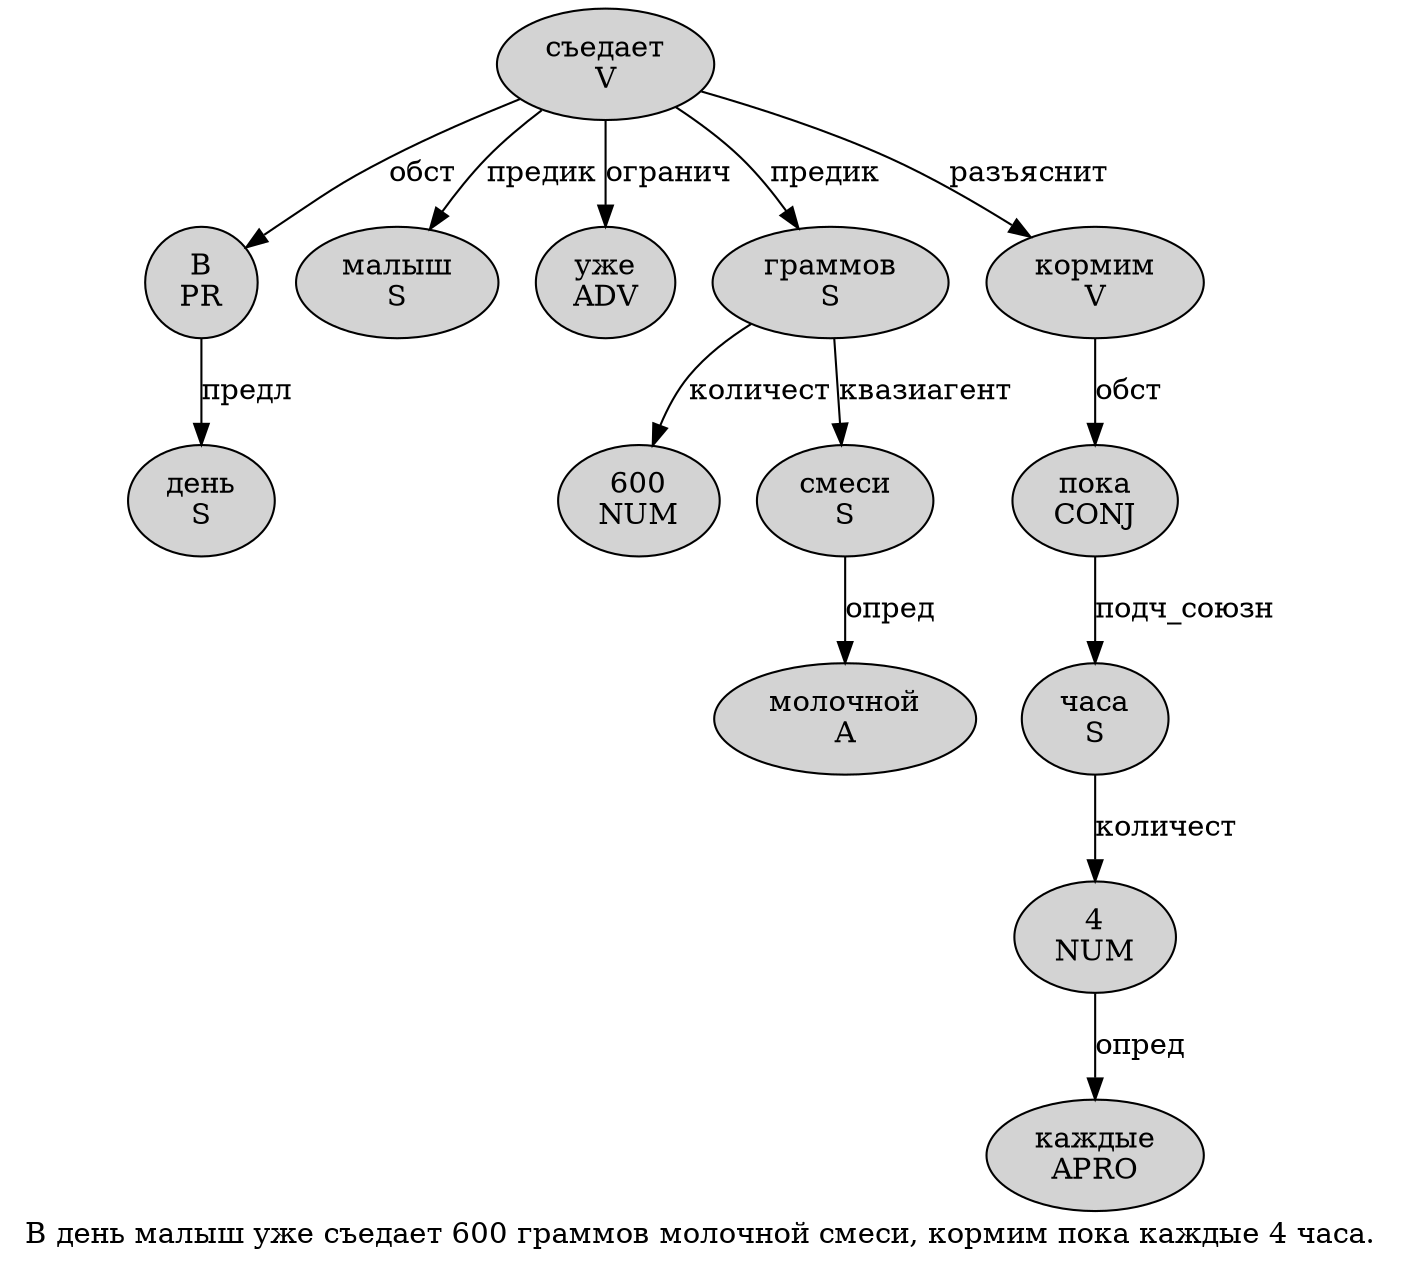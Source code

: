 digraph SENTENCE_42 {
	graph [label="В день малыш уже съедает 600 граммов молочной смеси, кормим пока каждые 4 часа."]
	node [style=filled]
		0 [label="В
PR" color="" fillcolor=lightgray penwidth=1 shape=ellipse]
		1 [label="день
S" color="" fillcolor=lightgray penwidth=1 shape=ellipse]
		2 [label="малыш
S" color="" fillcolor=lightgray penwidth=1 shape=ellipse]
		3 [label="уже
ADV" color="" fillcolor=lightgray penwidth=1 shape=ellipse]
		4 [label="съедает
V" color="" fillcolor=lightgray penwidth=1 shape=ellipse]
		5 [label="600
NUM" color="" fillcolor=lightgray penwidth=1 shape=ellipse]
		6 [label="граммов
S" color="" fillcolor=lightgray penwidth=1 shape=ellipse]
		7 [label="молочной
A" color="" fillcolor=lightgray penwidth=1 shape=ellipse]
		8 [label="смеси
S" color="" fillcolor=lightgray penwidth=1 shape=ellipse]
		10 [label="кормим
V" color="" fillcolor=lightgray penwidth=1 shape=ellipse]
		11 [label="пока
CONJ" color="" fillcolor=lightgray penwidth=1 shape=ellipse]
		12 [label="каждые
APRO" color="" fillcolor=lightgray penwidth=1 shape=ellipse]
		13 [label="4
NUM" color="" fillcolor=lightgray penwidth=1 shape=ellipse]
		14 [label="часа
S" color="" fillcolor=lightgray penwidth=1 shape=ellipse]
			14 -> 13 [label="количест"]
			13 -> 12 [label="опред"]
			8 -> 7 [label="опред"]
			11 -> 14 [label="подч_союзн"]
			10 -> 11 [label="обст"]
			0 -> 1 [label="предл"]
			4 -> 0 [label="обст"]
			4 -> 2 [label="предик"]
			4 -> 3 [label="огранич"]
			4 -> 6 [label="предик"]
			4 -> 10 [label="разъяснит"]
			6 -> 5 [label="количест"]
			6 -> 8 [label="квазиагент"]
}